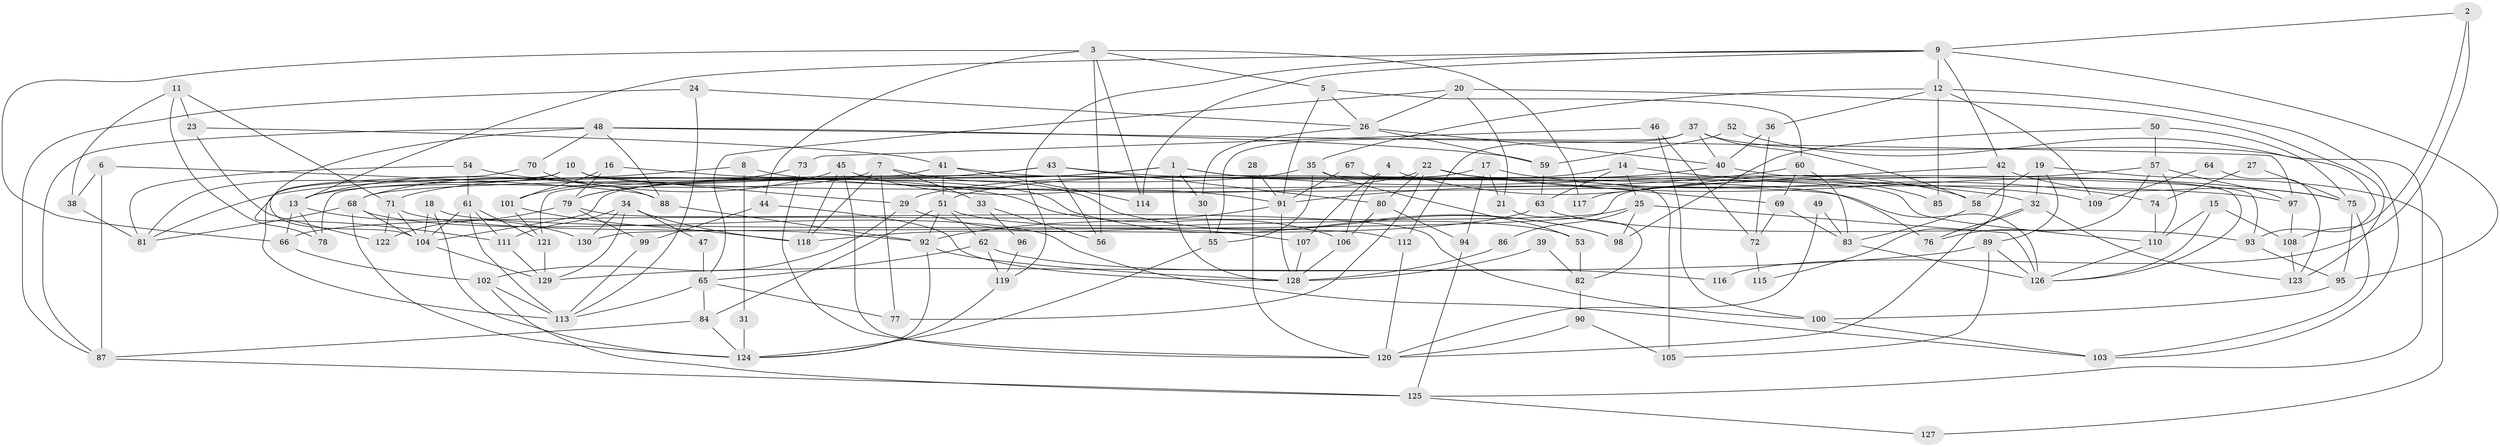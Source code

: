 // coarse degree distribution, {6: 0.26153846153846155, 3: 0.16923076923076924, 4: 0.15384615384615385, 8: 0.06153846153846154, 7: 0.13846153846153847, 5: 0.13846153846153847, 9: 0.03076923076923077, 15: 0.015384615384615385, 2: 0.015384615384615385, 14: 0.015384615384615385}
// Generated by graph-tools (version 1.1) at 2025/37/03/04/25 23:37:09]
// undirected, 130 vertices, 260 edges
graph export_dot {
  node [color=gray90,style=filled];
  1;
  2;
  3;
  4;
  5;
  6;
  7;
  8;
  9;
  10;
  11;
  12;
  13;
  14;
  15;
  16;
  17;
  18;
  19;
  20;
  21;
  22;
  23;
  24;
  25;
  26;
  27;
  28;
  29;
  30;
  31;
  32;
  33;
  34;
  35;
  36;
  37;
  38;
  39;
  40;
  41;
  42;
  43;
  44;
  45;
  46;
  47;
  48;
  49;
  50;
  51;
  52;
  53;
  54;
  55;
  56;
  57;
  58;
  59;
  60;
  61;
  62;
  63;
  64;
  65;
  66;
  67;
  68;
  69;
  70;
  71;
  72;
  73;
  74;
  75;
  76;
  77;
  78;
  79;
  80;
  81;
  82;
  83;
  84;
  85;
  86;
  87;
  88;
  89;
  90;
  91;
  92;
  93;
  94;
  95;
  96;
  97;
  98;
  99;
  100;
  101;
  102;
  103;
  104;
  105;
  106;
  107;
  108;
  109;
  110;
  111;
  112;
  113;
  114;
  115;
  116;
  117;
  118;
  119;
  120;
  121;
  122;
  123;
  124;
  125;
  126;
  127;
  128;
  129;
  130;
  1 -- 68;
  1 -- 79;
  1 -- 30;
  1 -- 32;
  1 -- 110;
  1 -- 128;
  2 -- 9;
  2 -- 108;
  2 -- 116;
  3 -- 114;
  3 -- 5;
  3 -- 44;
  3 -- 56;
  3 -- 66;
  3 -- 117;
  4 -- 107;
  4 -- 106;
  4 -- 58;
  5 -- 26;
  5 -- 91;
  5 -- 60;
  6 -- 38;
  6 -- 87;
  6 -- 88;
  7 -- 77;
  7 -- 98;
  7 -- 13;
  7 -- 33;
  7 -- 118;
  8 -- 13;
  8 -- 97;
  8 -- 31;
  9 -- 12;
  9 -- 95;
  9 -- 13;
  9 -- 42;
  9 -- 114;
  9 -- 119;
  10 -- 126;
  10 -- 81;
  10 -- 29;
  10 -- 113;
  11 -- 71;
  11 -- 23;
  11 -- 38;
  11 -- 78;
  12 -- 36;
  12 -- 35;
  12 -- 85;
  12 -- 103;
  12 -- 109;
  13 -- 66;
  13 -- 78;
  13 -- 130;
  14 -- 29;
  14 -- 25;
  14 -- 63;
  14 -- 85;
  15 -- 110;
  15 -- 126;
  15 -- 108;
  16 -- 79;
  16 -- 101;
  16 -- 98;
  17 -- 104;
  17 -- 94;
  17 -- 21;
  17 -- 74;
  18 -- 104;
  18 -- 112;
  18 -- 124;
  19 -- 89;
  19 -- 58;
  19 -- 32;
  19 -- 127;
  20 -- 26;
  20 -- 123;
  20 -- 21;
  20 -- 65;
  21 -- 82;
  22 -- 69;
  22 -- 75;
  22 -- 71;
  22 -- 77;
  22 -- 80;
  23 -- 122;
  23 -- 41;
  24 -- 113;
  24 -- 26;
  24 -- 87;
  25 -- 126;
  25 -- 66;
  25 -- 86;
  25 -- 98;
  26 -- 59;
  26 -- 40;
  26 -- 30;
  27 -- 74;
  27 -- 75;
  28 -- 120;
  28 -- 91;
  29 -- 102;
  29 -- 107;
  30 -- 55;
  31 -- 124;
  32 -- 76;
  32 -- 120;
  32 -- 123;
  33 -- 56;
  33 -- 96;
  34 -- 130;
  34 -- 111;
  34 -- 47;
  34 -- 118;
  34 -- 129;
  35 -- 79;
  35 -- 55;
  35 -- 53;
  35 -- 126;
  36 -- 72;
  36 -- 40;
  37 -- 55;
  37 -- 125;
  37 -- 40;
  37 -- 58;
  37 -- 112;
  38 -- 81;
  39 -- 82;
  39 -- 128;
  40 -- 51;
  40 -- 93;
  41 -- 51;
  41 -- 78;
  41 -- 76;
  41 -- 114;
  42 -- 75;
  42 -- 115;
  42 -- 117;
  43 -- 81;
  43 -- 121;
  43 -- 56;
  43 -- 80;
  43 -- 109;
  44 -- 128;
  44 -- 99;
  45 -- 68;
  45 -- 118;
  45 -- 91;
  45 -- 120;
  46 -- 73;
  46 -- 100;
  46 -- 72;
  47 -- 65;
  48 -- 88;
  48 -- 70;
  48 -- 59;
  48 -- 87;
  48 -- 97;
  48 -- 111;
  49 -- 83;
  49 -- 120;
  50 -- 98;
  50 -- 57;
  50 -- 75;
  51 -- 62;
  51 -- 84;
  51 -- 53;
  51 -- 92;
  52 -- 59;
  52 -- 93;
  53 -- 82;
  54 -- 106;
  54 -- 61;
  54 -- 81;
  55 -- 124;
  57 -- 76;
  57 -- 110;
  57 -- 97;
  57 -- 130;
  58 -- 83;
  59 -- 63;
  60 -- 91;
  60 -- 69;
  60 -- 83;
  61 -- 113;
  61 -- 111;
  61 -- 104;
  61 -- 121;
  62 -- 65;
  62 -- 119;
  62 -- 116;
  63 -- 118;
  63 -- 93;
  64 -- 109;
  64 -- 123;
  65 -- 84;
  65 -- 77;
  65 -- 113;
  66 -- 102;
  67 -- 105;
  67 -- 91;
  68 -- 124;
  68 -- 104;
  68 -- 81;
  68 -- 103;
  69 -- 83;
  69 -- 72;
  70 -- 104;
  70 -- 88;
  71 -- 92;
  71 -- 104;
  71 -- 122;
  72 -- 115;
  73 -- 120;
  73 -- 101;
  74 -- 110;
  75 -- 103;
  75 -- 95;
  79 -- 99;
  79 -- 100;
  79 -- 122;
  80 -- 94;
  80 -- 106;
  82 -- 90;
  83 -- 126;
  84 -- 87;
  84 -- 124;
  86 -- 128;
  87 -- 125;
  88 -- 92;
  89 -- 126;
  89 -- 129;
  89 -- 105;
  90 -- 120;
  90 -- 105;
  91 -- 92;
  91 -- 128;
  92 -- 128;
  92 -- 124;
  93 -- 95;
  94 -- 125;
  95 -- 100;
  96 -- 119;
  97 -- 108;
  99 -- 113;
  100 -- 103;
  101 -- 121;
  101 -- 118;
  102 -- 113;
  102 -- 125;
  104 -- 129;
  106 -- 128;
  107 -- 128;
  108 -- 123;
  110 -- 126;
  111 -- 129;
  112 -- 120;
  119 -- 124;
  121 -- 129;
  125 -- 127;
}
